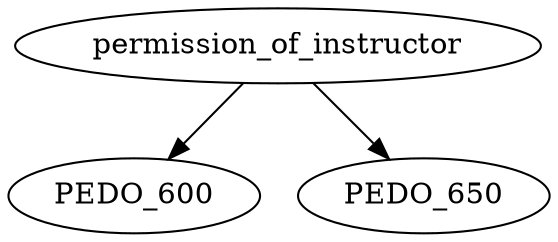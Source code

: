 digraph G {
    edge [color=black];
    permission_of_instructor -> PEDO_600;
    edge [color=black];
    permission_of_instructor -> PEDO_650;
}
